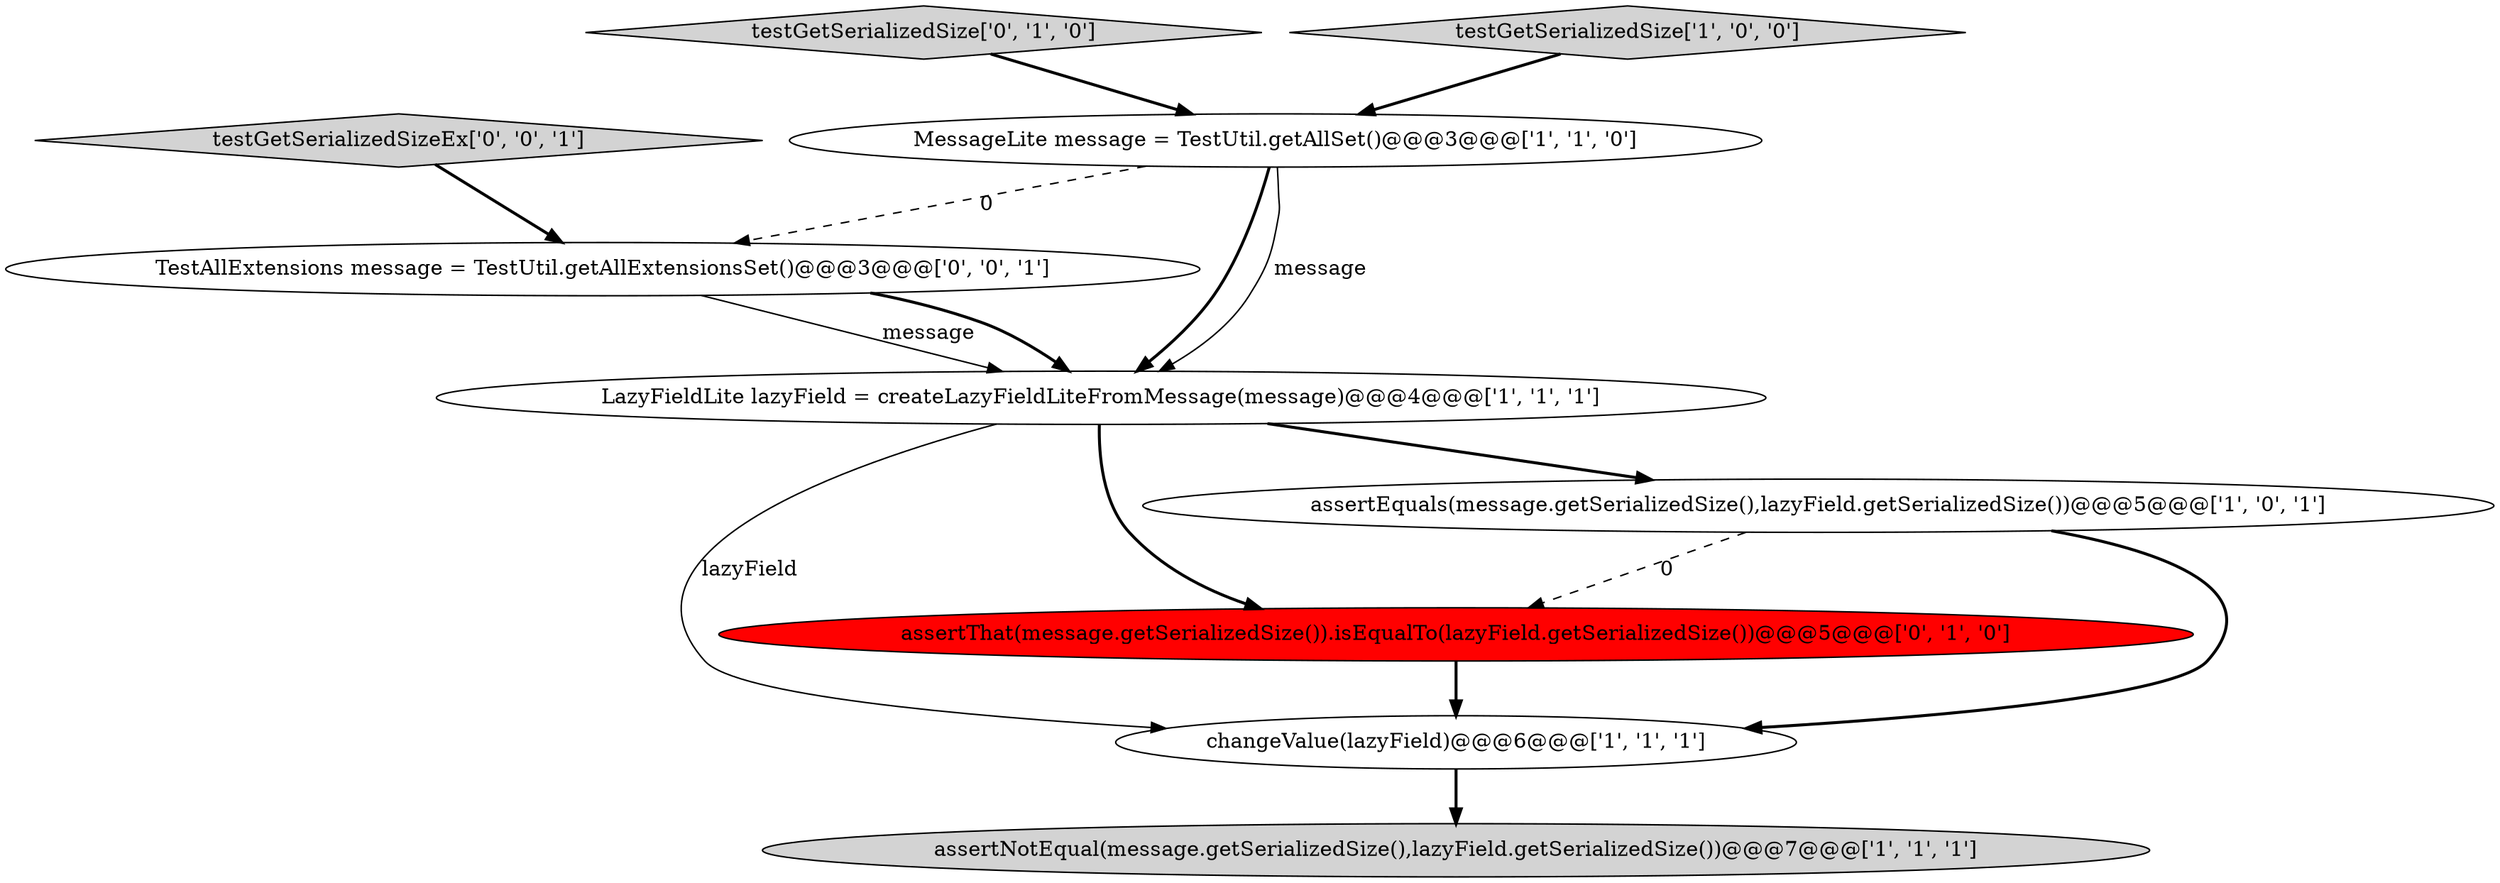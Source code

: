 digraph {
9 [style = filled, label = "testGetSerializedSizeEx['0', '0', '1']", fillcolor = lightgray, shape = diamond image = "AAA0AAABBB3BBB"];
7 [style = filled, label = "testGetSerializedSize['0', '1', '0']", fillcolor = lightgray, shape = diamond image = "AAA0AAABBB2BBB"];
2 [style = filled, label = "assertNotEqual(message.getSerializedSize(),lazyField.getSerializedSize())@@@7@@@['1', '1', '1']", fillcolor = lightgray, shape = ellipse image = "AAA0AAABBB1BBB"];
5 [style = filled, label = "MessageLite message = TestUtil.getAllSet()@@@3@@@['1', '1', '0']", fillcolor = white, shape = ellipse image = "AAA0AAABBB1BBB"];
8 [style = filled, label = "TestAllExtensions message = TestUtil.getAllExtensionsSet()@@@3@@@['0', '0', '1']", fillcolor = white, shape = ellipse image = "AAA0AAABBB3BBB"];
1 [style = filled, label = "LazyFieldLite lazyField = createLazyFieldLiteFromMessage(message)@@@4@@@['1', '1', '1']", fillcolor = white, shape = ellipse image = "AAA0AAABBB1BBB"];
4 [style = filled, label = "changeValue(lazyField)@@@6@@@['1', '1', '1']", fillcolor = white, shape = ellipse image = "AAA0AAABBB1BBB"];
6 [style = filled, label = "assertThat(message.getSerializedSize()).isEqualTo(lazyField.getSerializedSize())@@@5@@@['0', '1', '0']", fillcolor = red, shape = ellipse image = "AAA1AAABBB2BBB"];
0 [style = filled, label = "assertEquals(message.getSerializedSize(),lazyField.getSerializedSize())@@@5@@@['1', '0', '1']", fillcolor = white, shape = ellipse image = "AAA0AAABBB1BBB"];
3 [style = filled, label = "testGetSerializedSize['1', '0', '0']", fillcolor = lightgray, shape = diamond image = "AAA0AAABBB1BBB"];
8->1 [style = solid, label="message"];
8->1 [style = bold, label=""];
5->8 [style = dashed, label="0"];
5->1 [style = bold, label=""];
6->4 [style = bold, label=""];
3->5 [style = bold, label=""];
7->5 [style = bold, label=""];
1->6 [style = bold, label=""];
1->0 [style = bold, label=""];
4->2 [style = bold, label=""];
9->8 [style = bold, label=""];
0->4 [style = bold, label=""];
5->1 [style = solid, label="message"];
0->6 [style = dashed, label="0"];
1->4 [style = solid, label="lazyField"];
}
